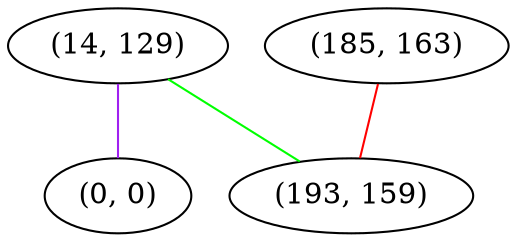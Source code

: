 graph "" {
"(14, 129)";
"(185, 163)";
"(0, 0)";
"(193, 159)";
"(14, 129)" -- "(0, 0)"  [color=purple, key=0, weight=4];
"(14, 129)" -- "(193, 159)"  [color=green, key=0, weight=2];
"(185, 163)" -- "(193, 159)"  [color=red, key=0, weight=1];
}
